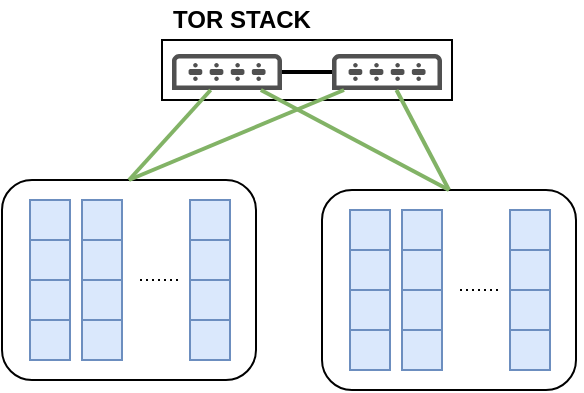 <mxfile version="12.2.3" type="github" pages="1">
  <diagram id="D2mkv0FKJSPZ_j_Xn19u" name="Page-1">
    <mxGraphModel dx="1135" dy="656" grid="1" gridSize="10" guides="1" tooltips="1" connect="1" arrows="1" fold="1" page="1" pageScale="1" pageWidth="850" pageHeight="1100" math="0" shadow="0">
      <root>
        <mxCell id="0"/>
        <mxCell id="1" parent="0"/>
        <mxCell id="SxaFy4cXrCoaptu_wzJ7-21" value="" style="group" parent="1" vertex="1" connectable="0">
          <mxGeometry x="130" y="510" width="145" height="30" as="geometry"/>
        </mxCell>
        <mxCell id="SxaFy4cXrCoaptu_wzJ7-20" value="" style="rounded=0;whiteSpace=wrap;html=1;strokeColor=#000000;" parent="SxaFy4cXrCoaptu_wzJ7-21" vertex="1">
          <mxGeometry width="145" height="30" as="geometry"/>
        </mxCell>
        <mxCell id="SxaFy4cXrCoaptu_wzJ7-14" value="" style="pointerEvents=1;shadow=0;dashed=0;html=1;strokeColor=none;fillColor=#505050;labelPosition=center;verticalLabelPosition=bottom;verticalAlign=top;outlineConnect=0;align=center;shape=mxgraph.office.devices.switch;" parent="SxaFy4cXrCoaptu_wzJ7-21" vertex="1">
          <mxGeometry x="5" y="7" width="55" height="18" as="geometry"/>
        </mxCell>
        <mxCell id="SxaFy4cXrCoaptu_wzJ7-15" value="" style="pointerEvents=1;shadow=0;dashed=0;html=1;strokeColor=none;fillColor=#505050;labelPosition=center;verticalLabelPosition=bottom;verticalAlign=top;outlineConnect=0;align=center;shape=mxgraph.office.devices.switch;" parent="SxaFy4cXrCoaptu_wzJ7-21" vertex="1">
          <mxGeometry x="85" y="7" width="55" height="18" as="geometry"/>
        </mxCell>
        <mxCell id="SxaFy4cXrCoaptu_wzJ7-19" value="" style="endArrow=none;html=1;strokeWidth=2;" parent="SxaFy4cXrCoaptu_wzJ7-21" source="SxaFy4cXrCoaptu_wzJ7-14" target="SxaFy4cXrCoaptu_wzJ7-15" edge="1">
          <mxGeometry width="50" height="50" relative="1" as="geometry">
            <mxPoint x="55" y="477" as="sourcePoint"/>
            <mxPoint x="105" y="427" as="targetPoint"/>
          </mxGeometry>
        </mxCell>
        <mxCell id="JzV0yU32i0BG53_tPpuR-12" value="&lt;b&gt;TOR STACK&lt;/b&gt;" style="text;html=1;strokeColor=none;fillColor=none;align=center;verticalAlign=middle;whiteSpace=wrap;rounded=0;" vertex="1" parent="1">
          <mxGeometry x="130" y="490" width="80" height="20" as="geometry"/>
        </mxCell>
        <mxCell id="JzV0yU32i0BG53_tPpuR-38" value="" style="group" vertex="1" connectable="0" parent="1">
          <mxGeometry x="50" y="580" width="130" height="100" as="geometry"/>
        </mxCell>
        <mxCell id="JzV0yU32i0BG53_tPpuR-36" value="" style="rounded=1;whiteSpace=wrap;html=1;strokeColor=#000000;" vertex="1" parent="JzV0yU32i0BG53_tPpuR-38">
          <mxGeometry width="127" height="100" as="geometry"/>
        </mxCell>
        <mxCell id="JzV0yU32i0BG53_tPpuR-37" value="" style="group" vertex="1" connectable="0" parent="JzV0yU32i0BG53_tPpuR-38">
          <mxGeometry x="14" y="10" width="116" height="90" as="geometry"/>
        </mxCell>
        <mxCell id="JzV0yU32i0BG53_tPpuR-22" value="" style="group" vertex="1" connectable="0" parent="JzV0yU32i0BG53_tPpuR-37">
          <mxGeometry width="20" height="80" as="geometry"/>
        </mxCell>
        <mxCell id="JzV0yU32i0BG53_tPpuR-18" value="" style="whiteSpace=wrap;html=1;aspect=fixed;strokeColor=#6c8ebf;fillColor=#dae8fc;" vertex="1" parent="JzV0yU32i0BG53_tPpuR-22">
          <mxGeometry width="20" height="20" as="geometry"/>
        </mxCell>
        <mxCell id="JzV0yU32i0BG53_tPpuR-19" value="" style="whiteSpace=wrap;html=1;aspect=fixed;strokeColor=#6c8ebf;fillColor=#dae8fc;" vertex="1" parent="JzV0yU32i0BG53_tPpuR-22">
          <mxGeometry y="20" width="20" height="20" as="geometry"/>
        </mxCell>
        <mxCell id="JzV0yU32i0BG53_tPpuR-20" value="" style="whiteSpace=wrap;html=1;aspect=fixed;strokeColor=#6c8ebf;fillColor=#dae8fc;" vertex="1" parent="JzV0yU32i0BG53_tPpuR-22">
          <mxGeometry y="40" width="20" height="20" as="geometry"/>
        </mxCell>
        <mxCell id="JzV0yU32i0BG53_tPpuR-21" value="" style="whiteSpace=wrap;html=1;aspect=fixed;strokeColor=#6c8ebf;fillColor=#dae8fc;" vertex="1" parent="JzV0yU32i0BG53_tPpuR-22">
          <mxGeometry y="60" width="20" height="20" as="geometry"/>
        </mxCell>
        <mxCell id="JzV0yU32i0BG53_tPpuR-25" value="" style="group" vertex="1" connectable="0" parent="JzV0yU32i0BG53_tPpuR-37">
          <mxGeometry x="26" width="90" height="90" as="geometry"/>
        </mxCell>
        <mxCell id="JzV0yU32i0BG53_tPpuR-26" value="" style="whiteSpace=wrap;html=1;aspect=fixed;strokeColor=#6c8ebf;fillColor=#dae8fc;" vertex="1" parent="JzV0yU32i0BG53_tPpuR-25">
          <mxGeometry width="20" height="20" as="geometry"/>
        </mxCell>
        <mxCell id="JzV0yU32i0BG53_tPpuR-27" value="" style="whiteSpace=wrap;html=1;aspect=fixed;strokeColor=#6c8ebf;fillColor=#dae8fc;" vertex="1" parent="JzV0yU32i0BG53_tPpuR-25">
          <mxGeometry y="20" width="20" height="20" as="geometry"/>
        </mxCell>
        <mxCell id="JzV0yU32i0BG53_tPpuR-28" value="" style="whiteSpace=wrap;html=1;aspect=fixed;strokeColor=#6c8ebf;fillColor=#dae8fc;" vertex="1" parent="JzV0yU32i0BG53_tPpuR-25">
          <mxGeometry y="40" width="20" height="20" as="geometry"/>
        </mxCell>
        <mxCell id="JzV0yU32i0BG53_tPpuR-29" value="" style="whiteSpace=wrap;html=1;aspect=fixed;strokeColor=#6c8ebf;fillColor=#dae8fc;" vertex="1" parent="JzV0yU32i0BG53_tPpuR-25">
          <mxGeometry y="60" width="20" height="20" as="geometry"/>
        </mxCell>
        <mxCell id="JzV0yU32i0BG53_tPpuR-30" value="" style="endArrow=none;dashed=1;html=1;strokeWidth=1;dashPattern=1 2;" edge="1" parent="JzV0yU32i0BG53_tPpuR-37">
          <mxGeometry width="50" height="50" relative="1" as="geometry">
            <mxPoint x="55" y="40" as="sourcePoint"/>
            <mxPoint x="75" y="40" as="targetPoint"/>
          </mxGeometry>
        </mxCell>
        <mxCell id="JzV0yU32i0BG53_tPpuR-31" value="" style="group" vertex="1" connectable="0" parent="JzV0yU32i0BG53_tPpuR-37">
          <mxGeometry x="80" width="20" height="80" as="geometry"/>
        </mxCell>
        <mxCell id="JzV0yU32i0BG53_tPpuR-32" value="" style="whiteSpace=wrap;html=1;aspect=fixed;strokeColor=#6c8ebf;fillColor=#dae8fc;" vertex="1" parent="JzV0yU32i0BG53_tPpuR-31">
          <mxGeometry width="20" height="20" as="geometry"/>
        </mxCell>
        <mxCell id="JzV0yU32i0BG53_tPpuR-33" value="" style="whiteSpace=wrap;html=1;aspect=fixed;strokeColor=#6c8ebf;fillColor=#dae8fc;" vertex="1" parent="JzV0yU32i0BG53_tPpuR-31">
          <mxGeometry y="20" width="20" height="20" as="geometry"/>
        </mxCell>
        <mxCell id="JzV0yU32i0BG53_tPpuR-34" value="" style="whiteSpace=wrap;html=1;aspect=fixed;strokeColor=#6c8ebf;fillColor=#dae8fc;" vertex="1" parent="JzV0yU32i0BG53_tPpuR-31">
          <mxGeometry y="40" width="20" height="20" as="geometry"/>
        </mxCell>
        <mxCell id="JzV0yU32i0BG53_tPpuR-35" value="" style="whiteSpace=wrap;html=1;aspect=fixed;strokeColor=#6c8ebf;fillColor=#dae8fc;" vertex="1" parent="JzV0yU32i0BG53_tPpuR-31">
          <mxGeometry y="60" width="20" height="20" as="geometry"/>
        </mxCell>
        <mxCell id="JzV0yU32i0BG53_tPpuR-39" value="" style="group" vertex="1" connectable="0" parent="1">
          <mxGeometry x="210" y="585" width="130" height="100" as="geometry"/>
        </mxCell>
        <mxCell id="JzV0yU32i0BG53_tPpuR-40" value="" style="rounded=1;whiteSpace=wrap;html=1;strokeColor=#000000;" vertex="1" parent="JzV0yU32i0BG53_tPpuR-39">
          <mxGeometry width="127" height="100" as="geometry"/>
        </mxCell>
        <mxCell id="JzV0yU32i0BG53_tPpuR-41" value="" style="group" vertex="1" connectable="0" parent="JzV0yU32i0BG53_tPpuR-39">
          <mxGeometry x="14" y="10" width="116" height="90" as="geometry"/>
        </mxCell>
        <mxCell id="JzV0yU32i0BG53_tPpuR-42" value="" style="group" vertex="1" connectable="0" parent="JzV0yU32i0BG53_tPpuR-41">
          <mxGeometry width="20" height="80" as="geometry"/>
        </mxCell>
        <mxCell id="JzV0yU32i0BG53_tPpuR-43" value="" style="whiteSpace=wrap;html=1;aspect=fixed;strokeColor=#6c8ebf;fillColor=#dae8fc;" vertex="1" parent="JzV0yU32i0BG53_tPpuR-42">
          <mxGeometry width="20" height="20" as="geometry"/>
        </mxCell>
        <mxCell id="JzV0yU32i0BG53_tPpuR-44" value="" style="whiteSpace=wrap;html=1;aspect=fixed;strokeColor=#6c8ebf;fillColor=#dae8fc;" vertex="1" parent="JzV0yU32i0BG53_tPpuR-42">
          <mxGeometry y="20" width="20" height="20" as="geometry"/>
        </mxCell>
        <mxCell id="JzV0yU32i0BG53_tPpuR-45" value="" style="whiteSpace=wrap;html=1;aspect=fixed;strokeColor=#6c8ebf;fillColor=#dae8fc;" vertex="1" parent="JzV0yU32i0BG53_tPpuR-42">
          <mxGeometry y="40" width="20" height="20" as="geometry"/>
        </mxCell>
        <mxCell id="JzV0yU32i0BG53_tPpuR-46" value="" style="whiteSpace=wrap;html=1;aspect=fixed;strokeColor=#6c8ebf;fillColor=#dae8fc;" vertex="1" parent="JzV0yU32i0BG53_tPpuR-42">
          <mxGeometry y="60" width="20" height="20" as="geometry"/>
        </mxCell>
        <mxCell id="JzV0yU32i0BG53_tPpuR-47" value="" style="group" vertex="1" connectable="0" parent="JzV0yU32i0BG53_tPpuR-41">
          <mxGeometry x="26" width="90" height="90" as="geometry"/>
        </mxCell>
        <mxCell id="JzV0yU32i0BG53_tPpuR-48" value="" style="whiteSpace=wrap;html=1;aspect=fixed;strokeColor=#6c8ebf;fillColor=#dae8fc;" vertex="1" parent="JzV0yU32i0BG53_tPpuR-47">
          <mxGeometry width="20" height="20" as="geometry"/>
        </mxCell>
        <mxCell id="JzV0yU32i0BG53_tPpuR-49" value="" style="whiteSpace=wrap;html=1;aspect=fixed;strokeColor=#6c8ebf;fillColor=#dae8fc;" vertex="1" parent="JzV0yU32i0BG53_tPpuR-47">
          <mxGeometry y="20" width="20" height="20" as="geometry"/>
        </mxCell>
        <mxCell id="JzV0yU32i0BG53_tPpuR-50" value="" style="whiteSpace=wrap;html=1;aspect=fixed;strokeColor=#6c8ebf;fillColor=#dae8fc;" vertex="1" parent="JzV0yU32i0BG53_tPpuR-47">
          <mxGeometry y="40" width="20" height="20" as="geometry"/>
        </mxCell>
        <mxCell id="JzV0yU32i0BG53_tPpuR-51" value="" style="whiteSpace=wrap;html=1;aspect=fixed;strokeColor=#6c8ebf;fillColor=#dae8fc;" vertex="1" parent="JzV0yU32i0BG53_tPpuR-47">
          <mxGeometry y="60" width="20" height="20" as="geometry"/>
        </mxCell>
        <mxCell id="JzV0yU32i0BG53_tPpuR-52" value="" style="endArrow=none;dashed=1;html=1;strokeWidth=1;dashPattern=1 2;" edge="1" parent="JzV0yU32i0BG53_tPpuR-41">
          <mxGeometry width="50" height="50" relative="1" as="geometry">
            <mxPoint x="55" y="40" as="sourcePoint"/>
            <mxPoint x="75" y="40" as="targetPoint"/>
          </mxGeometry>
        </mxCell>
        <mxCell id="JzV0yU32i0BG53_tPpuR-53" value="" style="group" vertex="1" connectable="0" parent="JzV0yU32i0BG53_tPpuR-41">
          <mxGeometry x="80" width="20" height="80" as="geometry"/>
        </mxCell>
        <mxCell id="JzV0yU32i0BG53_tPpuR-54" value="" style="whiteSpace=wrap;html=1;aspect=fixed;strokeColor=#6c8ebf;fillColor=#dae8fc;" vertex="1" parent="JzV0yU32i0BG53_tPpuR-53">
          <mxGeometry width="20" height="20" as="geometry"/>
        </mxCell>
        <mxCell id="JzV0yU32i0BG53_tPpuR-55" value="" style="whiteSpace=wrap;html=1;aspect=fixed;strokeColor=#6c8ebf;fillColor=#dae8fc;" vertex="1" parent="JzV0yU32i0BG53_tPpuR-53">
          <mxGeometry y="20" width="20" height="20" as="geometry"/>
        </mxCell>
        <mxCell id="JzV0yU32i0BG53_tPpuR-56" value="" style="whiteSpace=wrap;html=1;aspect=fixed;strokeColor=#6c8ebf;fillColor=#dae8fc;" vertex="1" parent="JzV0yU32i0BG53_tPpuR-53">
          <mxGeometry y="40" width="20" height="20" as="geometry"/>
        </mxCell>
        <mxCell id="JzV0yU32i0BG53_tPpuR-57" value="" style="whiteSpace=wrap;html=1;aspect=fixed;strokeColor=#6c8ebf;fillColor=#dae8fc;" vertex="1" parent="JzV0yU32i0BG53_tPpuR-53">
          <mxGeometry y="60" width="20" height="20" as="geometry"/>
        </mxCell>
        <mxCell id="JzV0yU32i0BG53_tPpuR-58" value="" style="endArrow=none;html=1;strokeWidth=2;fillColor=#d5e8d4;strokeColor=#82b366;exitX=0.5;exitY=0;exitDx=0;exitDy=0;" edge="1" parent="1" source="JzV0yU32i0BG53_tPpuR-36" target="SxaFy4cXrCoaptu_wzJ7-14">
          <mxGeometry width="50" height="50" relative="1" as="geometry">
            <mxPoint x="50" y="760" as="sourcePoint"/>
            <mxPoint x="100" y="710" as="targetPoint"/>
          </mxGeometry>
        </mxCell>
        <mxCell id="JzV0yU32i0BG53_tPpuR-60" value="" style="endArrow=none;html=1;strokeWidth=2;fillColor=#d5e8d4;strokeColor=#82b366;exitX=0.5;exitY=0;exitDx=0;exitDy=0;" edge="1" parent="1" source="JzV0yU32i0BG53_tPpuR-36" target="SxaFy4cXrCoaptu_wzJ7-15">
          <mxGeometry width="50" height="50" relative="1" as="geometry">
            <mxPoint x="183" y="594" as="sourcePoint"/>
            <mxPoint x="236.51" y="550.008" as="targetPoint"/>
          </mxGeometry>
        </mxCell>
        <mxCell id="JzV0yU32i0BG53_tPpuR-62" value="" style="endArrow=none;html=1;strokeWidth=2;fillColor=#d5e8d4;strokeColor=#82b366;exitX=0.5;exitY=0;exitDx=0;exitDy=0;" edge="1" parent="1" source="JzV0yU32i0BG53_tPpuR-40" target="SxaFy4cXrCoaptu_wzJ7-14">
          <mxGeometry width="50" height="50" relative="1" as="geometry">
            <mxPoint x="280" y="583" as="sourcePoint"/>
            <mxPoint x="287.5" y="537.5" as="targetPoint"/>
          </mxGeometry>
        </mxCell>
        <mxCell id="JzV0yU32i0BG53_tPpuR-63" value="" style="endArrow=none;html=1;strokeWidth=2;fillColor=#d5e8d4;strokeColor=#82b366;exitX=0.5;exitY=0;exitDx=0;exitDy=0;" edge="1" parent="1" source="JzV0yU32i0BG53_tPpuR-40" target="SxaFy4cXrCoaptu_wzJ7-15">
          <mxGeometry width="50" height="50" relative="1" as="geometry">
            <mxPoint x="240" y="582.5" as="sourcePoint"/>
            <mxPoint x="347.5" y="537.5" as="targetPoint"/>
          </mxGeometry>
        </mxCell>
      </root>
    </mxGraphModel>
  </diagram>
</mxfile>
